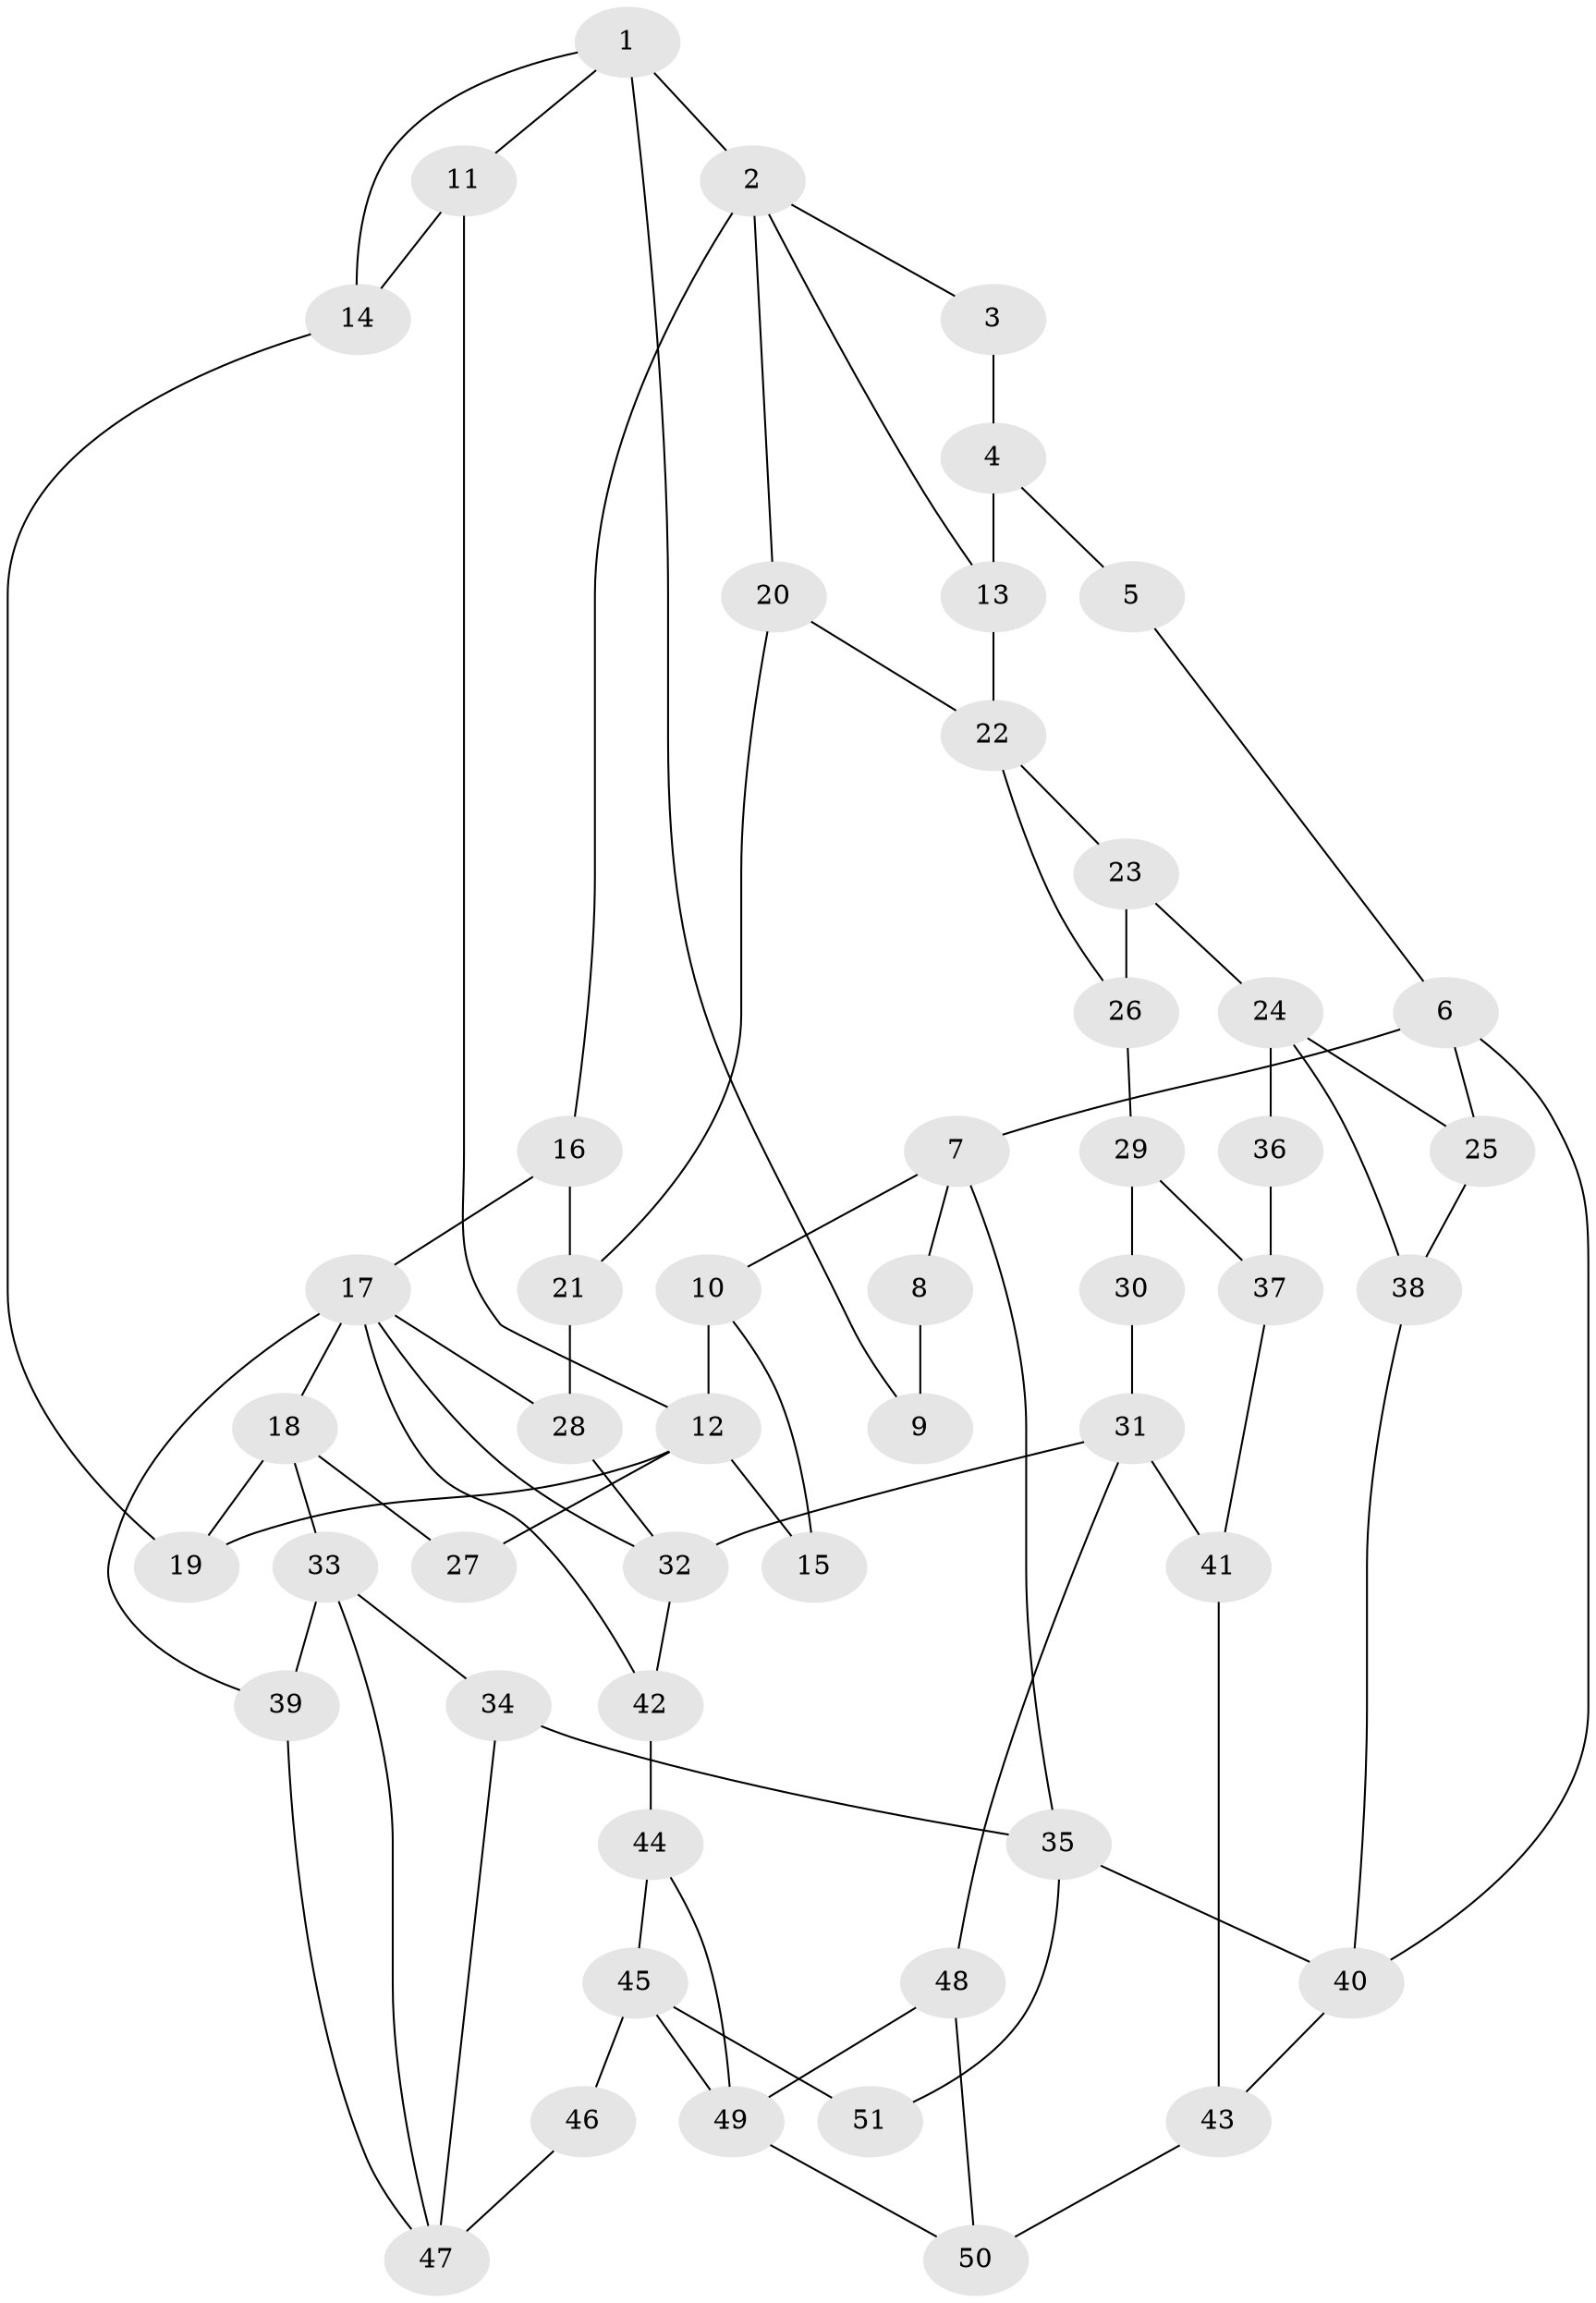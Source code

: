 // original degree distribution, {3: 0.0196078431372549, 4: 0.2647058823529412, 6: 0.24509803921568626, 5: 0.47058823529411764}
// Generated by graph-tools (version 1.1) at 2025/38/03/09/25 02:38:39]
// undirected, 51 vertices, 82 edges
graph export_dot {
graph [start="1"]
  node [color=gray90,style=filled];
  1;
  2;
  3;
  4;
  5;
  6;
  7;
  8;
  9;
  10;
  11;
  12;
  13;
  14;
  15;
  16;
  17;
  18;
  19;
  20;
  21;
  22;
  23;
  24;
  25;
  26;
  27;
  28;
  29;
  30;
  31;
  32;
  33;
  34;
  35;
  36;
  37;
  38;
  39;
  40;
  41;
  42;
  43;
  44;
  45;
  46;
  47;
  48;
  49;
  50;
  51;
  1 -- 2 [weight=2.0];
  1 -- 9 [weight=1.0];
  1 -- 11 [weight=1.0];
  1 -- 14 [weight=1.0];
  2 -- 3 [weight=1.0];
  2 -- 13 [weight=1.0];
  2 -- 16 [weight=1.0];
  2 -- 20 [weight=1.0];
  3 -- 4 [weight=2.0];
  4 -- 5 [weight=2.0];
  4 -- 13 [weight=2.0];
  5 -- 6 [weight=1.0];
  6 -- 7 [weight=1.0];
  6 -- 25 [weight=1.0];
  6 -- 40 [weight=1.0];
  7 -- 8 [weight=1.0];
  7 -- 10 [weight=1.0];
  7 -- 35 [weight=1.0];
  8 -- 9 [weight=1.0];
  10 -- 12 [weight=1.0];
  10 -- 15 [weight=2.0];
  11 -- 12 [weight=1.0];
  11 -- 14 [weight=1.0];
  12 -- 15 [weight=1.0];
  12 -- 19 [weight=1.0];
  12 -- 27 [weight=2.0];
  13 -- 22 [weight=3.0];
  14 -- 19 [weight=1.0];
  16 -- 17 [weight=1.0];
  16 -- 21 [weight=2.0];
  17 -- 18 [weight=1.0];
  17 -- 28 [weight=1.0];
  17 -- 32 [weight=1.0];
  17 -- 39 [weight=1.0];
  17 -- 42 [weight=1.0];
  18 -- 19 [weight=1.0];
  18 -- 27 [weight=1.0];
  18 -- 33 [weight=2.0];
  20 -- 21 [weight=2.0];
  20 -- 22 [weight=1.0];
  21 -- 28 [weight=2.0];
  22 -- 23 [weight=1.0];
  22 -- 26 [weight=1.0];
  23 -- 24 [weight=1.0];
  23 -- 26 [weight=1.0];
  24 -- 25 [weight=1.0];
  24 -- 36 [weight=2.0];
  24 -- 38 [weight=1.0];
  25 -- 38 [weight=1.0];
  26 -- 29 [weight=1.0];
  28 -- 32 [weight=1.0];
  29 -- 30 [weight=1.0];
  29 -- 37 [weight=1.0];
  30 -- 31 [weight=2.0];
  31 -- 32 [weight=2.0];
  31 -- 41 [weight=1.0];
  31 -- 48 [weight=1.0];
  32 -- 42 [weight=1.0];
  33 -- 34 [weight=1.0];
  33 -- 39 [weight=1.0];
  33 -- 47 [weight=2.0];
  34 -- 35 [weight=1.0];
  34 -- 47 [weight=1.0];
  35 -- 40 [weight=1.0];
  35 -- 51 [weight=1.0];
  36 -- 37 [weight=4.0];
  37 -- 41 [weight=1.0];
  38 -- 40 [weight=1.0];
  39 -- 47 [weight=1.0];
  40 -- 43 [weight=1.0];
  41 -- 43 [weight=1.0];
  42 -- 44 [weight=1.0];
  43 -- 50 [weight=1.0];
  44 -- 45 [weight=1.0];
  44 -- 49 [weight=1.0];
  45 -- 46 [weight=2.0];
  45 -- 49 [weight=1.0];
  45 -- 51 [weight=2.0];
  46 -- 47 [weight=2.0];
  48 -- 49 [weight=1.0];
  48 -- 50 [weight=1.0];
  49 -- 50 [weight=1.0];
}
